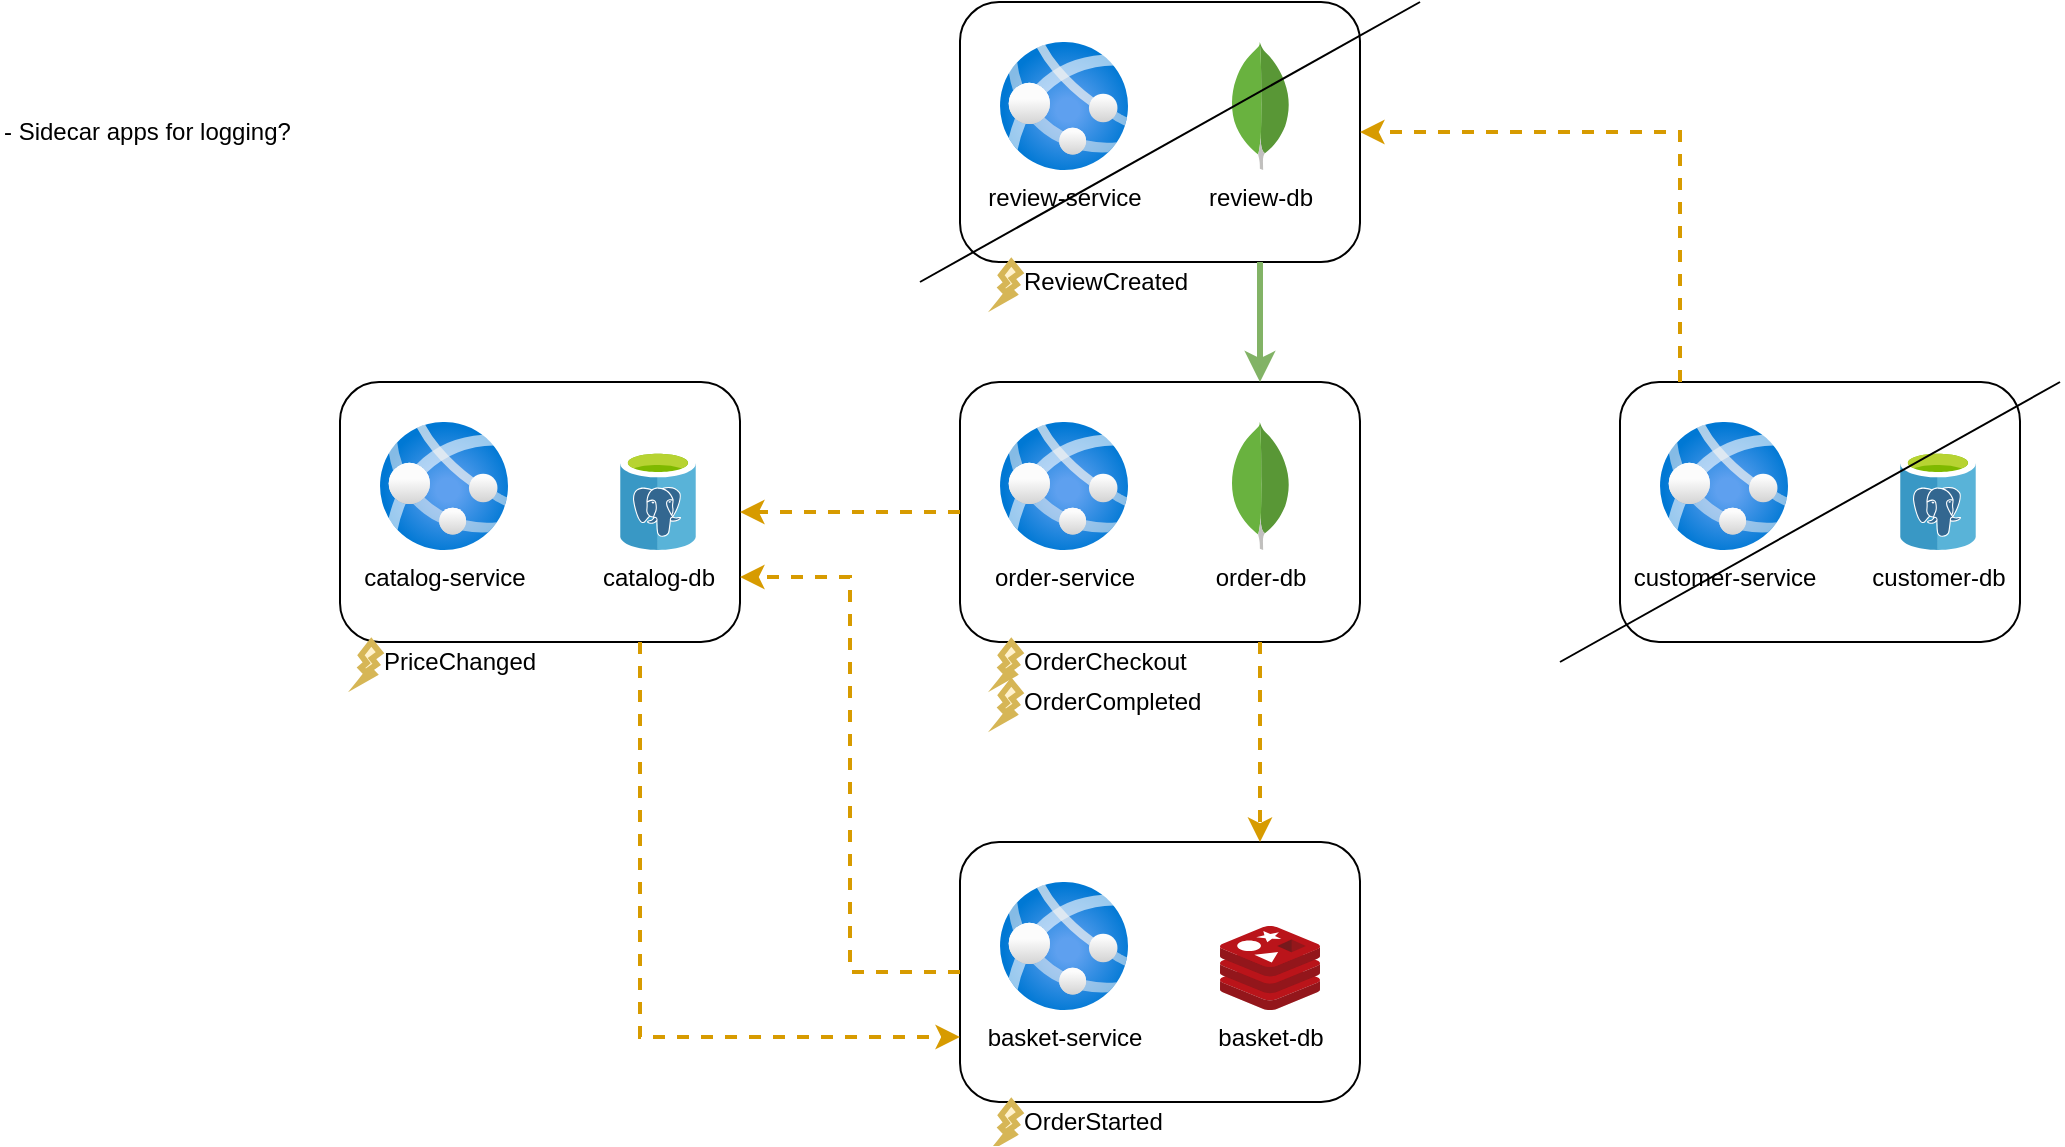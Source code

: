 <mxfile version="14.6.13" type="device"><diagram id="8-6L__mhEM1B0kHPOfUF" name="Seite-1"><mxGraphModel dx="1422" dy="942" grid="1" gridSize="10" guides="1" tooltips="1" connect="1" arrows="1" fold="1" page="1" pageScale="1" pageWidth="1169" pageHeight="827" math="0" shadow="0"><root><mxCell id="0"/><mxCell id="1" parent="0"/><mxCell id="L52bK23Gaho_aeBADuYg-14" value="" style="group" parent="1" vertex="1" connectable="0"><mxGeometry x="850" y="200" width="200" height="130" as="geometry"/></mxCell><mxCell id="L52bK23Gaho_aeBADuYg-15" value="" style="rounded=1;whiteSpace=wrap;html=1;" parent="L52bK23Gaho_aeBADuYg-14" vertex="1"><mxGeometry width="200" height="130" as="geometry"/></mxCell><mxCell id="L52bK23Gaho_aeBADuYg-16" value="customer-service" style="aspect=fixed;html=1;points=[];align=center;image;fontSize=12;image=img/lib/azure2/app_services/App_Services.svg;" parent="L52bK23Gaho_aeBADuYg-14" vertex="1"><mxGeometry x="20" y="20" width="64" height="64" as="geometry"/></mxCell><mxCell id="L52bK23Gaho_aeBADuYg-17" value="customer-db" style="aspect=fixed;html=1;points=[];align=center;image;fontSize=12;image=img/lib/mscae/Azure_Database_for_PostgreSQL_servers.svg;" parent="L52bK23Gaho_aeBADuYg-14" vertex="1"><mxGeometry x="140" y="34" width="38" height="50" as="geometry"/></mxCell><mxCell id="L52bK23Gaho_aeBADuYg-18" value="" style="group" parent="1" vertex="1" connectable="0"><mxGeometry x="520" y="200" width="200" height="130" as="geometry"/></mxCell><mxCell id="L52bK23Gaho_aeBADuYg-19" value="" style="rounded=1;whiteSpace=wrap;html=1;" parent="L52bK23Gaho_aeBADuYg-18" vertex="1"><mxGeometry width="200" height="130" as="geometry"/></mxCell><mxCell id="L52bK23Gaho_aeBADuYg-20" value="order-service" style="aspect=fixed;html=1;points=[];align=center;image;fontSize=12;image=img/lib/azure2/app_services/App_Services.svg;" parent="L52bK23Gaho_aeBADuYg-18" vertex="1"><mxGeometry x="20" y="20" width="64" height="64" as="geometry"/></mxCell><mxCell id="L52bK23Gaho_aeBADuYg-23" value="order-db" style="dashed=0;outlineConnect=0;html=1;align=center;labelPosition=center;verticalLabelPosition=bottom;verticalAlign=top;shape=mxgraph.weblogos.mongodb" parent="L52bK23Gaho_aeBADuYg-18" vertex="1"><mxGeometry x="135" y="20" width="30.59" height="64" as="geometry"/></mxCell><mxCell id="L52bK23Gaho_aeBADuYg-24" value="" style="group" parent="1" vertex="1" connectable="0"><mxGeometry x="520" y="430" width="200" height="130" as="geometry"/></mxCell><mxCell id="L52bK23Gaho_aeBADuYg-25" value="" style="rounded=1;whiteSpace=wrap;html=1;" parent="L52bK23Gaho_aeBADuYg-24" vertex="1"><mxGeometry width="200" height="130" as="geometry"/></mxCell><mxCell id="L52bK23Gaho_aeBADuYg-26" value="basket-service" style="aspect=fixed;html=1;points=[];align=center;image;fontSize=12;image=img/lib/azure2/app_services/App_Services.svg;" parent="L52bK23Gaho_aeBADuYg-24" vertex="1"><mxGeometry x="20" y="20" width="64" height="64" as="geometry"/></mxCell><mxCell id="L52bK23Gaho_aeBADuYg-28" value="basket-db" style="aspect=fixed;html=1;points=[];align=center;image;fontSize=12;image=img/lib/mscae/Cache_Redis_Product.svg;" parent="L52bK23Gaho_aeBADuYg-24" vertex="1"><mxGeometry x="130" y="42" width="50" height="42" as="geometry"/></mxCell><mxCell id="L52bK23Gaho_aeBADuYg-29" value="" style="group" parent="1" vertex="1" connectable="0"><mxGeometry x="520" y="10" width="200" height="130" as="geometry"/></mxCell><mxCell id="L52bK23Gaho_aeBADuYg-30" value="" style="rounded=1;whiteSpace=wrap;html=1;" parent="L52bK23Gaho_aeBADuYg-29" vertex="1"><mxGeometry width="200" height="130" as="geometry"/></mxCell><mxCell id="L52bK23Gaho_aeBADuYg-31" value="review-service" style="aspect=fixed;html=1;points=[];align=center;image;fontSize=12;image=img/lib/azure2/app_services/App_Services.svg;" parent="L52bK23Gaho_aeBADuYg-29" vertex="1"><mxGeometry x="20" y="20" width="64" height="64" as="geometry"/></mxCell><mxCell id="L52bK23Gaho_aeBADuYg-32" value="review-db" style="dashed=0;outlineConnect=0;html=1;align=center;labelPosition=center;verticalLabelPosition=bottom;verticalAlign=top;shape=mxgraph.weblogos.mongodb" parent="L52bK23Gaho_aeBADuYg-29" vertex="1"><mxGeometry x="135" y="20" width="30.59" height="64" as="geometry"/></mxCell><mxCell id="aQAeYtnYRdvdWUjEEQPU-4" value="" style="group" parent="1" vertex="1" connectable="0"><mxGeometry x="190" y="200" width="220" height="130" as="geometry"/></mxCell><mxCell id="L52bK23Gaho_aeBADuYg-13" value="" style="group" parent="aQAeYtnYRdvdWUjEEQPU-4" vertex="1" connectable="0"><mxGeometry x="20" width="200" height="130" as="geometry"/></mxCell><mxCell id="L52bK23Gaho_aeBADuYg-9" value="" style="rounded=1;whiteSpace=wrap;html=1;" parent="L52bK23Gaho_aeBADuYg-13" vertex="1"><mxGeometry width="200" height="130" as="geometry"/></mxCell><mxCell id="L52bK23Gaho_aeBADuYg-1" value="catalog-service" style="aspect=fixed;html=1;points=[];align=center;image;fontSize=12;image=img/lib/azure2/app_services/App_Services.svg;" parent="L52bK23Gaho_aeBADuYg-13" vertex="1"><mxGeometry x="20" y="20" width="64" height="64" as="geometry"/></mxCell><mxCell id="L52bK23Gaho_aeBADuYg-8" value="catalog-db" style="aspect=fixed;html=1;points=[];align=center;image;fontSize=12;image=img/lib/mscae/Azure_Database_for_PostgreSQL_servers.svg;" parent="L52bK23Gaho_aeBADuYg-13" vertex="1"><mxGeometry x="140" y="34" width="38" height="50" as="geometry"/></mxCell><mxCell id="aQAeYtnYRdvdWUjEEQPU-7" value="" style="group" parent="1" vertex="1" connectable="0"><mxGeometry x="220" y="330" width="180" height="20" as="geometry"/></mxCell><mxCell id="aQAeYtnYRdvdWUjEEQPU-5" value="" style="verticalLabelPosition=bottom;verticalAlign=top;html=1;shape=mxgraph.basic.flash;strokeWidth=3;fillColor=#fff2cc;strokeColor=#d6b656;" parent="aQAeYtnYRdvdWUjEEQPU-7" vertex="1"><mxGeometry width="10" height="20" as="geometry"/></mxCell><mxCell id="aQAeYtnYRdvdWUjEEQPU-6" value="PriceChanged" style="text;html=1;strokeColor=none;fillColor=none;align=left;verticalAlign=middle;whiteSpace=wrap;rounded=0;" parent="aQAeYtnYRdvdWUjEEQPU-7" vertex="1"><mxGeometry x="10" width="170" height="20" as="geometry"/></mxCell><mxCell id="aQAeYtnYRdvdWUjEEQPU-8" value="" style="group" parent="1" vertex="1" connectable="0"><mxGeometry x="540" y="330" width="180" height="20" as="geometry"/></mxCell><mxCell id="aQAeYtnYRdvdWUjEEQPU-9" value="" style="verticalLabelPosition=bottom;verticalAlign=top;html=1;shape=mxgraph.basic.flash;strokeWidth=3;fillColor=#fff2cc;strokeColor=#d6b656;" parent="aQAeYtnYRdvdWUjEEQPU-8" vertex="1"><mxGeometry width="10" height="20" as="geometry"/></mxCell><mxCell id="aQAeYtnYRdvdWUjEEQPU-10" value="OrderCheckout" style="text;html=1;strokeColor=none;fillColor=none;align=left;verticalAlign=middle;whiteSpace=wrap;rounded=0;" parent="aQAeYtnYRdvdWUjEEQPU-8" vertex="1"><mxGeometry x="10" width="170" height="20" as="geometry"/></mxCell><mxCell id="aQAeYtnYRdvdWUjEEQPU-11" value="" style="group" parent="1" vertex="1" connectable="0"><mxGeometry x="540" y="350" width="180" height="20" as="geometry"/></mxCell><mxCell id="aQAeYtnYRdvdWUjEEQPU-12" value="" style="verticalLabelPosition=bottom;verticalAlign=top;html=1;shape=mxgraph.basic.flash;strokeWidth=3;fillColor=#fff2cc;strokeColor=#d6b656;" parent="aQAeYtnYRdvdWUjEEQPU-11" vertex="1"><mxGeometry width="10" height="20" as="geometry"/></mxCell><mxCell id="aQAeYtnYRdvdWUjEEQPU-13" value="OrderCompleted" style="text;html=1;strokeColor=none;fillColor=none;align=left;verticalAlign=middle;whiteSpace=wrap;rounded=0;" parent="aQAeYtnYRdvdWUjEEQPU-11" vertex="1"><mxGeometry x="10" width="170" height="20" as="geometry"/></mxCell><mxCell id="aQAeYtnYRdvdWUjEEQPU-14" value="" style="group" parent="1" vertex="1" connectable="0"><mxGeometry x="540" y="560" width="180" height="20" as="geometry"/></mxCell><mxCell id="aQAeYtnYRdvdWUjEEQPU-15" value="" style="verticalLabelPosition=bottom;verticalAlign=top;html=1;shape=mxgraph.basic.flash;strokeWidth=3;fillColor=#fff2cc;strokeColor=#d6b656;" parent="aQAeYtnYRdvdWUjEEQPU-14" vertex="1"><mxGeometry width="10" height="20" as="geometry"/></mxCell><mxCell id="aQAeYtnYRdvdWUjEEQPU-16" value="OrderStarted" style="text;html=1;strokeColor=none;fillColor=none;align=left;verticalAlign=middle;whiteSpace=wrap;rounded=0;" parent="aQAeYtnYRdvdWUjEEQPU-14" vertex="1"><mxGeometry x="10" width="170" height="20" as="geometry"/></mxCell><mxCell id="aQAeYtnYRdvdWUjEEQPU-19" value="" style="group" parent="1" vertex="1" connectable="0"><mxGeometry x="540" y="140" width="180" height="20" as="geometry"/></mxCell><mxCell id="aQAeYtnYRdvdWUjEEQPU-20" value="" style="verticalLabelPosition=bottom;verticalAlign=top;html=1;shape=mxgraph.basic.flash;strokeWidth=3;fillColor=#fff2cc;strokeColor=#d6b656;" parent="aQAeYtnYRdvdWUjEEQPU-19" vertex="1"><mxGeometry width="10" height="20" as="geometry"/></mxCell><mxCell id="aQAeYtnYRdvdWUjEEQPU-21" value="ReviewCreated" style="text;html=1;strokeColor=none;fillColor=none;align=left;verticalAlign=middle;whiteSpace=wrap;rounded=0;" parent="aQAeYtnYRdvdWUjEEQPU-19" vertex="1"><mxGeometry x="10" width="170" height="20" as="geometry"/></mxCell><mxCell id="aQAeYtnYRdvdWUjEEQPU-26" style="edgeStyle=orthogonalEdgeStyle;rounded=0;orthogonalLoop=1;jettySize=auto;html=1;entryX=0.75;entryY=0;entryDx=0;entryDy=0;fillColor=#d5e8d4;strokeColor=#82b366;strokeWidth=3;" parent="1" source="L52bK23Gaho_aeBADuYg-30" target="L52bK23Gaho_aeBADuYg-19" edge="1"><mxGeometry relative="1" as="geometry"><Array as="points"><mxPoint x="670" y="160"/><mxPoint x="670" y="160"/></Array></mxGeometry></mxCell><mxCell id="aQAeYtnYRdvdWUjEEQPU-28" style="edgeStyle=orthogonalEdgeStyle;rounded=0;orthogonalLoop=1;jettySize=auto;html=1;strokeWidth=2;fillColor=#ffe6cc;strokeColor=#d79b00;dashed=1;" parent="1" source="L52bK23Gaho_aeBADuYg-19" target="L52bK23Gaho_aeBADuYg-9" edge="1"><mxGeometry relative="1" as="geometry"/></mxCell><mxCell id="aQAeYtnYRdvdWUjEEQPU-30" style="edgeStyle=orthogonalEdgeStyle;rounded=0;orthogonalLoop=1;jettySize=auto;html=1;entryX=1;entryY=0.5;entryDx=0;entryDy=0;dashed=1;strokeWidth=2;fillColor=#ffe6cc;strokeColor=#d79b00;" parent="1" source="L52bK23Gaho_aeBADuYg-15" target="L52bK23Gaho_aeBADuYg-30" edge="1"><mxGeometry relative="1" as="geometry"><Array as="points"><mxPoint x="880" y="75"/></Array></mxGeometry></mxCell><mxCell id="aQAeYtnYRdvdWUjEEQPU-35" style="edgeStyle=orthogonalEdgeStyle;rounded=0;orthogonalLoop=1;jettySize=auto;html=1;entryX=1;entryY=0.75;entryDx=0;entryDy=0;strokeWidth=2;fillColor=#ffe6cc;strokeColor=#d79b00;dashed=1;" parent="1" source="L52bK23Gaho_aeBADuYg-25" target="L52bK23Gaho_aeBADuYg-9" edge="1"><mxGeometry relative="1" as="geometry"/></mxCell><mxCell id="aQAeYtnYRdvdWUjEEQPU-36" style="edgeStyle=orthogonalEdgeStyle;rounded=0;orthogonalLoop=1;jettySize=auto;html=1;entryX=0.75;entryY=0;entryDx=0;entryDy=0;dashed=1;strokeWidth=2;fillColor=#ffe6cc;strokeColor=#d79b00;" parent="1" source="L52bK23Gaho_aeBADuYg-19" target="L52bK23Gaho_aeBADuYg-25" edge="1"><mxGeometry relative="1" as="geometry"><Array as="points"><mxPoint x="670" y="360"/><mxPoint x="670" y="360"/></Array></mxGeometry></mxCell><mxCell id="aQAeYtnYRdvdWUjEEQPU-37" style="edgeStyle=orthogonalEdgeStyle;rounded=0;orthogonalLoop=1;jettySize=auto;html=1;entryX=0;entryY=0.75;entryDx=0;entryDy=0;dashed=1;strokeWidth=2;fillColor=#ffe6cc;strokeColor=#d79b00;" parent="1" source="L52bK23Gaho_aeBADuYg-9" target="L52bK23Gaho_aeBADuYg-25" edge="1"><mxGeometry relative="1" as="geometry"><Array as="points"><mxPoint x="360" y="528"/></Array></mxGeometry></mxCell><mxCell id="Ft5p_5ZEwxRSTjSsezMy-1" value="- Sidecar apps for logging?" style="text;html=1;strokeColor=none;fillColor=none;align=left;verticalAlign=middle;whiteSpace=wrap;rounded=0;" parent="1" vertex="1"><mxGeometry x="40" y="30" width="190" height="90" as="geometry"/></mxCell><mxCell id="GUS9bkzyJFs2yTqT_9aD-3" value="" style="endArrow=none;html=1;" edge="1" parent="1"><mxGeometry width="50" height="50" relative="1" as="geometry"><mxPoint x="500" y="150" as="sourcePoint"/><mxPoint x="750" y="10" as="targetPoint"/></mxGeometry></mxCell><mxCell id="GUS9bkzyJFs2yTqT_9aD-4" value="" style="endArrow=none;html=1;" edge="1" parent="1"><mxGeometry width="50" height="50" relative="1" as="geometry"><mxPoint x="820" y="340" as="sourcePoint"/><mxPoint x="1070" y="200" as="targetPoint"/></mxGeometry></mxCell></root></mxGraphModel></diagram></mxfile>